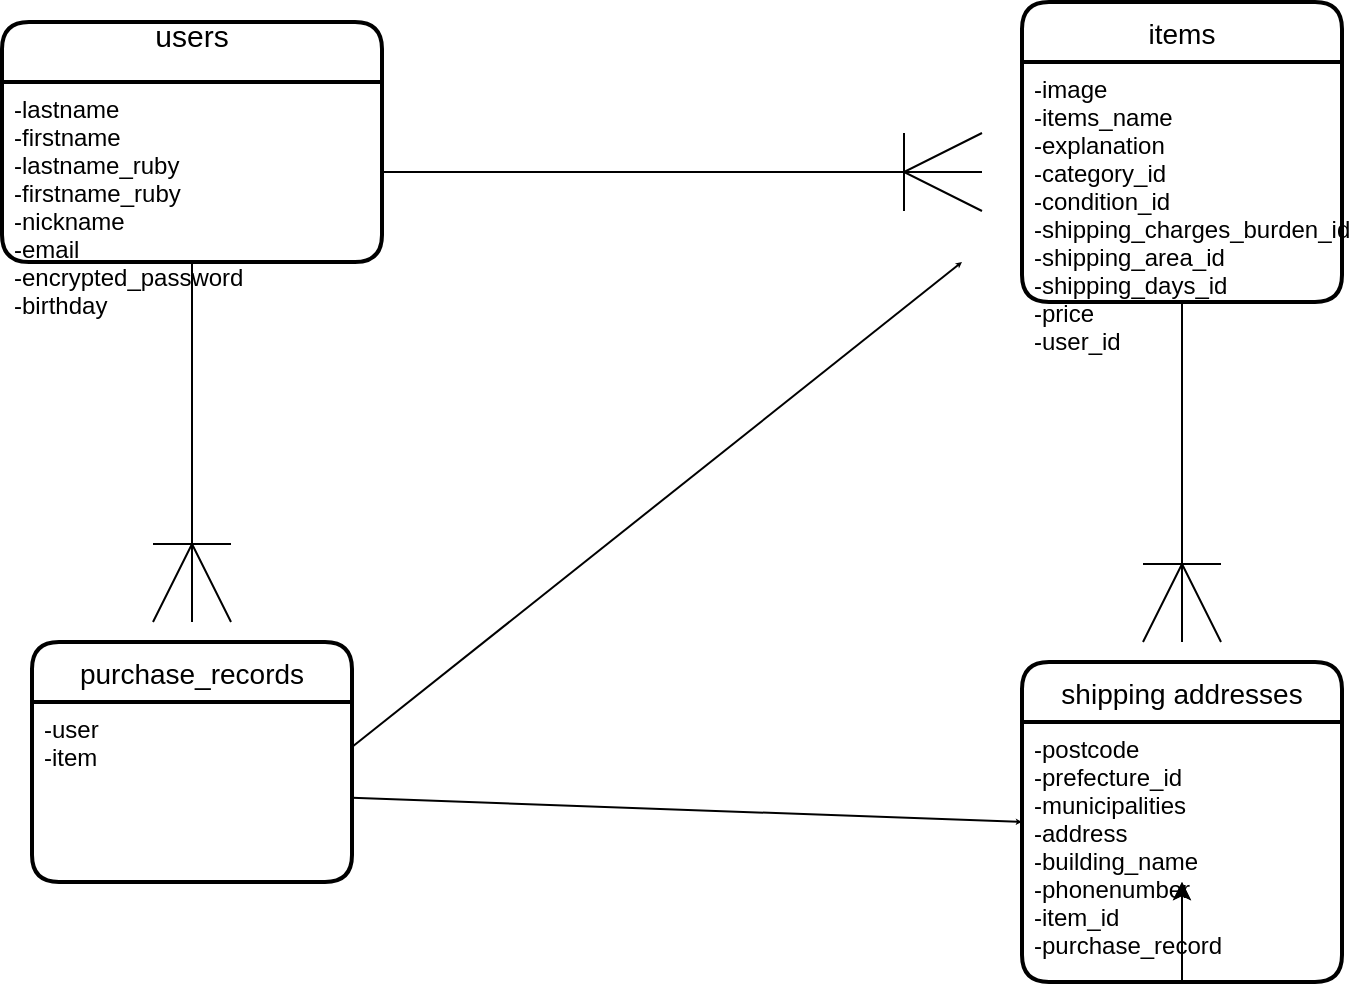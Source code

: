 <mxfile>
    <diagram id="sGQlDY44AI6iNXKCUbxG" name="ページ1">
        <mxGraphModel dx="728" dy="680" grid="1" gridSize="10" guides="1" tooltips="1" connect="1" arrows="1" fold="1" page="1" pageScale="1" pageWidth="827" pageHeight="1169" math="0" shadow="0">
            <root>
                <mxCell id="0"/>
                <mxCell id="1" parent="0"/>
                <mxCell id="2" value="users&#10;" style="swimlane;childLayout=stackLayout;horizontal=1;startSize=30;horizontalStack=0;rounded=1;fontSize=15;fontStyle=0;strokeWidth=2;resizeParent=0;resizeLast=1;shadow=0;dashed=0;align=center;" vertex="1" parent="1">
                    <mxGeometry x="40" y="50" width="190" height="120" as="geometry"/>
                </mxCell>
                <mxCell id="3" value="-lastname&#10;-firstname&#10;-lastname_ruby&#10;-firstname_ruby&#10;-nickname&#10;-email&#10;-encrypted_password&#10;-birthday" style="align=left;strokeColor=none;fillColor=none;spacingLeft=4;fontSize=12;verticalAlign=top;resizable=0;rotatable=0;part=1;" vertex="1" parent="2">
                    <mxGeometry y="30" width="190" height="90" as="geometry"/>
                </mxCell>
                <mxCell id="4" value="items" style="swimlane;childLayout=stackLayout;horizontal=1;startSize=30;horizontalStack=0;rounded=1;fontSize=14;fontStyle=0;strokeWidth=2;resizeParent=0;resizeLast=1;shadow=0;dashed=0;align=center;" vertex="1" parent="1">
                    <mxGeometry x="550" y="40" width="160" height="150" as="geometry"/>
                </mxCell>
                <mxCell id="5" value="-image&#10;-items_name&#10;-explanation&#10;-category_id&#10;-condition_id&#10;-shipping_charges_burden_id&#10;-shipping_area_id&#10;-shipping_days_id&#10;-price&#10;-user_id" style="align=left;strokeColor=none;fillColor=none;spacingLeft=4;fontSize=12;verticalAlign=top;resizable=0;rotatable=0;part=1;" vertex="1" parent="4">
                    <mxGeometry y="30" width="160" height="120" as="geometry"/>
                </mxCell>
                <mxCell id="7" value="purchase_records" style="swimlane;childLayout=stackLayout;horizontal=1;startSize=30;horizontalStack=0;rounded=1;fontSize=14;fontStyle=0;strokeWidth=2;resizeParent=0;resizeLast=1;shadow=0;dashed=0;align=center;" vertex="1" parent="1">
                    <mxGeometry x="55" y="360" width="160" height="120" as="geometry"/>
                </mxCell>
                <mxCell id="8" value="-user&#10;-item&#10;" style="align=left;strokeColor=none;fillColor=none;spacingLeft=4;fontSize=12;verticalAlign=top;resizable=0;rotatable=0;part=1;" vertex="1" parent="7">
                    <mxGeometry y="30" width="160" height="90" as="geometry"/>
                </mxCell>
                <mxCell id="9" value="shipping addresses" style="swimlane;childLayout=stackLayout;horizontal=1;startSize=30;horizontalStack=0;rounded=1;fontSize=14;fontStyle=0;strokeWidth=2;resizeParent=0;resizeLast=1;shadow=0;dashed=0;align=center;" vertex="1" parent="1">
                    <mxGeometry x="550" y="370" width="160" height="160" as="geometry"/>
                </mxCell>
                <mxCell id="10" value="-postcode&#10;-prefecture_id&#10;-municipalities&#10;-address&#10;-building_name&#10;-phonenumber&#10;-item_id&#10;-purchase_record&#10;" style="align=left;strokeColor=none;fillColor=none;spacingLeft=4;fontSize=12;verticalAlign=top;resizable=0;rotatable=0;part=1;" vertex="1" parent="9">
                    <mxGeometry y="30" width="160" height="130" as="geometry"/>
                </mxCell>
                <mxCell id="13" style="edgeStyle=none;html=1;exitX=0.5;exitY=1;exitDx=0;exitDy=0;" edge="1" parent="1" source="10">
                    <mxGeometry relative="1" as="geometry">
                        <mxPoint x="630" y="480" as="targetPoint"/>
                    </mxGeometry>
                </mxCell>
                <mxCell id="14" style="edgeStyle=none;html=1;" edge="1" parent="1" source="10">
                    <mxGeometry relative="1" as="geometry">
                        <mxPoint x="630" y="480" as="targetPoint"/>
                        <Array as="points">
                            <mxPoint x="630" y="480"/>
                        </Array>
                    </mxGeometry>
                </mxCell>
                <mxCell id="15" style="edgeStyle=none;html=1;fontSize=15;endSize=37;endArrow=ERoneToMany;endFill=0;" edge="1" parent="1" source="3">
                    <mxGeometry relative="1" as="geometry">
                        <mxPoint x="530" y="125" as="targetPoint"/>
                    </mxGeometry>
                </mxCell>
                <mxCell id="16" style="edgeStyle=none;html=1;fontSize=15;endSize=37;endArrow=ERoneToMany;endFill=0;" edge="1" parent="1" source="5">
                    <mxGeometry relative="1" as="geometry">
                        <mxPoint x="630" y="360" as="targetPoint"/>
                    </mxGeometry>
                </mxCell>
                <mxCell id="17" style="edgeStyle=none;html=1;fontSize=15;endSize=37;endArrow=ERoneToMany;endFill=0;" edge="1" parent="1" source="3">
                    <mxGeometry relative="1" as="geometry">
                        <mxPoint x="135" y="350" as="targetPoint"/>
                    </mxGeometry>
                </mxCell>
                <mxCell id="18" style="edgeStyle=none;html=1;exitX=1;exitY=0.25;exitDx=0;exitDy=0;fontSize=15;endSize=0;" edge="1" parent="1" source="8">
                    <mxGeometry relative="1" as="geometry">
                        <mxPoint x="520" y="170" as="targetPoint"/>
                    </mxGeometry>
                </mxCell>
                <mxCell id="19" style="edgeStyle=none;html=1;entryX=0;entryY=0.5;entryDx=0;entryDy=0;fontSize=15;endSize=0;" edge="1" parent="1" source="8" target="9">
                    <mxGeometry relative="1" as="geometry"/>
                </mxCell>
            </root>
        </mxGraphModel>
    </diagram>
</mxfile>